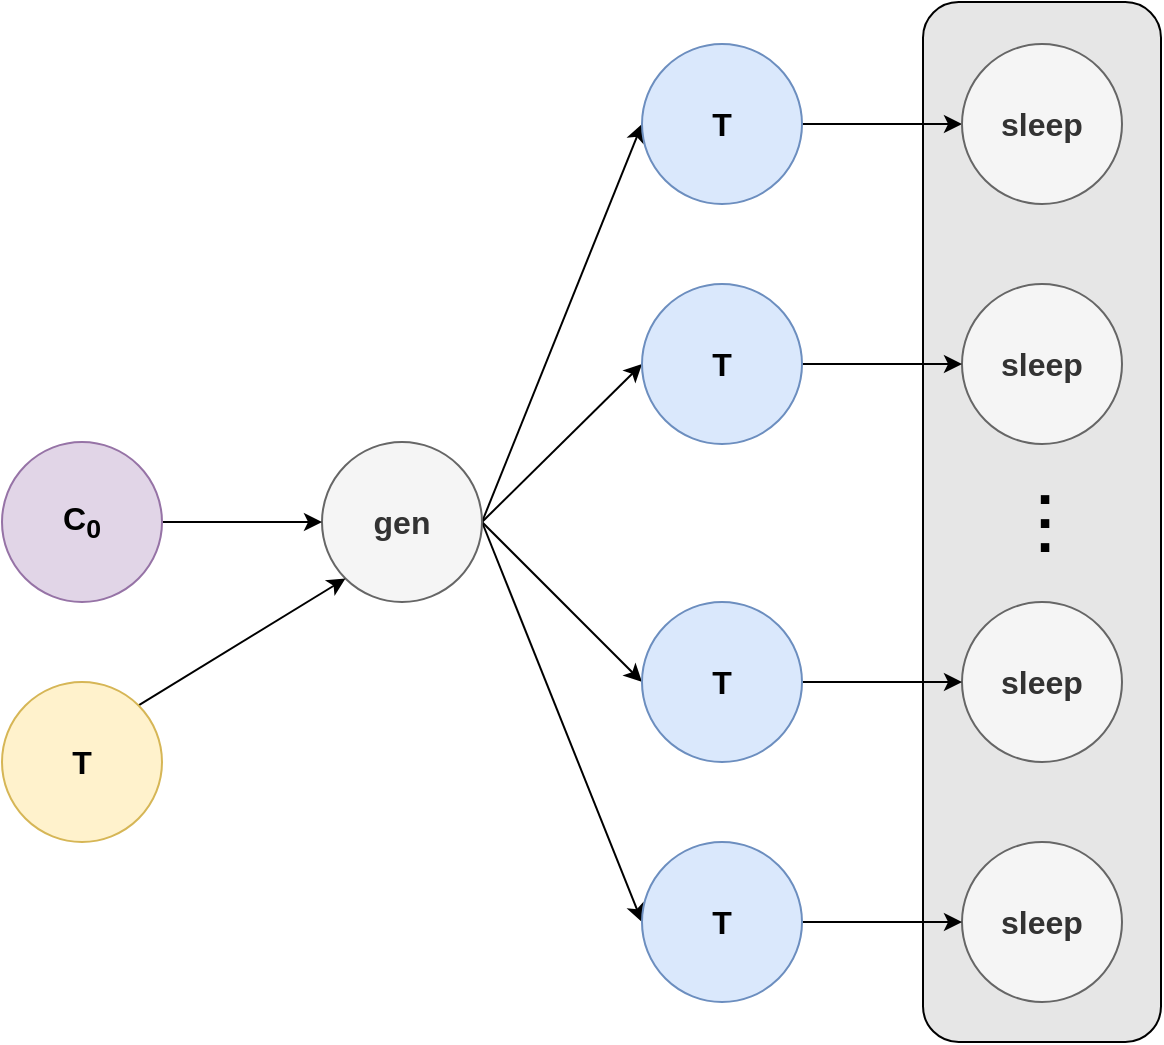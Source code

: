 <mxfile version="20.1.1" type="device"><diagram name="Page-1" id="42789a77-a242-8287-6e28-9cd8cfd52e62"><mxGraphModel dx="946" dy="622" grid="1" gridSize="10" guides="1" tooltips="1" connect="1" arrows="1" fold="1" page="1" pageScale="1" pageWidth="1100" pageHeight="850" background="none" math="0" shadow="0"><root><mxCell id="0"/><mxCell id="1" parent="0"/><mxCell id="Tgka11NHpb62k_yVFh5V-1" value="" style="rounded=1;whiteSpace=wrap;html=1;fillColor=#E6E6E6;" parent="1" vertex="1"><mxGeometry x="500.5" y="20" width="119" height="520" as="geometry"/></mxCell><mxCell id="jKujIQmag5THRmSHXAdi-6" style="rounded=0;orthogonalLoop=1;jettySize=auto;html=1;exitX=1;exitY=0.5;exitDx=0;exitDy=0;entryX=0;entryY=0.5;entryDx=0;entryDy=0;" parent="1" source="RXzZ0kTApku4aT5u5Mq1-4" target="jKujIQmag5THRmSHXAdi-3" edge="1"><mxGeometry relative="1" as="geometry"/></mxCell><mxCell id="vXB3NX6k4Qioi0gC9jHX-7" style="rounded=0;orthogonalLoop=1;jettySize=auto;html=1;exitX=1;exitY=0.5;exitDx=0;exitDy=0;entryX=0;entryY=0.5;entryDx=0;entryDy=0;" edge="1" parent="1" source="RXzZ0kTApku4aT5u5Mq1-4" target="vXB3NX6k4Qioi0gC9jHX-1"><mxGeometry relative="1" as="geometry"/></mxCell><mxCell id="vXB3NX6k4Qioi0gC9jHX-8" style="edgeStyle=none;rounded=0;orthogonalLoop=1;jettySize=auto;html=1;exitX=1;exitY=0.5;exitDx=0;exitDy=0;entryX=0;entryY=0.5;entryDx=0;entryDy=0;" edge="1" parent="1" source="RXzZ0kTApku4aT5u5Mq1-4" target="vXB3NX6k4Qioi0gC9jHX-3"><mxGeometry relative="1" as="geometry"/></mxCell><mxCell id="vXB3NX6k4Qioi0gC9jHX-9" style="edgeStyle=none;rounded=0;orthogonalLoop=1;jettySize=auto;html=1;exitX=1;exitY=0.5;exitDx=0;exitDy=0;entryX=0;entryY=0.5;entryDx=0;entryDy=0;" edge="1" parent="1" source="RXzZ0kTApku4aT5u5Mq1-4" target="vXB3NX6k4Qioi0gC9jHX-5"><mxGeometry relative="1" as="geometry"/></mxCell><mxCell id="RXzZ0kTApku4aT5u5Mq1-4" value="&lt;font size=&quot;3&quot;&gt;&lt;b&gt;gen&lt;/b&gt;&lt;/font&gt;" style="ellipse;whiteSpace=wrap;html=1;fillColor=#f5f5f5;strokeColor=#666666;fontColor=#333333;" parent="1" vertex="1"><mxGeometry x="200" y="240" width="80" height="80" as="geometry"/></mxCell><mxCell id="RXzZ0kTApku4aT5u5Mq1-8" value="" style="endArrow=classic;html=1;rounded=0;fontSize=16;exitX=1;exitY=0.5;exitDx=0;exitDy=0;entryX=0;entryY=0.5;entryDx=0;entryDy=0;" parent="1" source="jKujIQmag5THRmSHXAdi-4" target="RXzZ0kTApku4aT5u5Mq1-4" edge="1"><mxGeometry width="50" height="50" relative="1" as="geometry"><mxPoint x="160" y="280" as="sourcePoint"/><mxPoint x="160" y="280" as="targetPoint"/></mxGeometry></mxCell><mxCell id="jKujIQmag5THRmSHXAdi-8" style="edgeStyle=none;rounded=0;orthogonalLoop=1;jettySize=auto;html=1;exitX=1;exitY=0.5;exitDx=0;exitDy=0;fontSize=16;entryX=0;entryY=0.5;entryDx=0;entryDy=0;" parent="1" source="jKujIQmag5THRmSHXAdi-3" target="19vW_l4FJk1YyFh2GEG--7" edge="1"><mxGeometry relative="1" as="geometry"><mxPoint x="520" y="120" as="targetPoint"/></mxGeometry></mxCell><mxCell id="jKujIQmag5THRmSHXAdi-3" value="&lt;font size=&quot;3&quot;&gt;&lt;b&gt;T&lt;/b&gt;&lt;/font&gt;" style="ellipse;whiteSpace=wrap;html=1;fillColor=#dae8fc;strokeColor=#6c8ebf;" parent="1" vertex="1"><mxGeometry x="360" y="41" width="80" height="80" as="geometry"/></mxCell><mxCell id="jKujIQmag5THRmSHXAdi-4" value="&lt;font size=&quot;3&quot;&gt;&lt;b&gt;C&lt;sub&gt;0&lt;/sub&gt;&lt;/b&gt;&lt;/font&gt;" style="ellipse;whiteSpace=wrap;html=1;fillColor=#e1d5e7;strokeColor=#9673a6;" parent="1" vertex="1"><mxGeometry x="40" y="240" width="80" height="80" as="geometry"/></mxCell><mxCell id="19vW_l4FJk1YyFh2GEG--7" value="&lt;font size=&quot;3&quot;&gt;&lt;b&gt;sleep&lt;/b&gt;&lt;/font&gt;" style="ellipse;whiteSpace=wrap;html=1;fillColor=#f5f5f5;strokeColor=#666666;fontColor=#333333;" parent="1" vertex="1"><mxGeometry x="520" y="41" width="80" height="80" as="geometry"/></mxCell><mxCell id="19vW_l4FJk1YyFh2GEG--8" value="&lt;font size=&quot;3&quot;&gt;&lt;b&gt;sleep&lt;/b&gt;&lt;/font&gt;" style="ellipse;whiteSpace=wrap;html=1;fillColor=#f5f5f5;strokeColor=#666666;fontColor=#333333;" parent="1" vertex="1"><mxGeometry x="520" y="161" width="80" height="80" as="geometry"/></mxCell><mxCell id="19vW_l4FJk1YyFh2GEG--10" value="&lt;font size=&quot;3&quot;&gt;&lt;b&gt;sleep&lt;/b&gt;&lt;/font&gt;" style="ellipse;whiteSpace=wrap;html=1;fillColor=#f5f5f5;strokeColor=#666666;fontColor=#333333;" parent="1" vertex="1"><mxGeometry x="520" y="320" width="80" height="80" as="geometry"/></mxCell><mxCell id="19vW_l4FJk1YyFh2GEG--11" value="&lt;font size=&quot;3&quot;&gt;&lt;b&gt;sleep&lt;/b&gt;&lt;/font&gt;" style="ellipse;whiteSpace=wrap;html=1;fillColor=#f5f5f5;strokeColor=#666666;fontColor=#333333;" parent="1" vertex="1"><mxGeometry x="520" y="440" width="80" height="80" as="geometry"/></mxCell><mxCell id="19vW_l4FJk1YyFh2GEG--14" value="&lt;p style=&quot;line-height: 0.4;&quot;&gt;&lt;b&gt;.&lt;br&gt;.&lt;br&gt;.&lt;/b&gt;&lt;/p&gt;" style="text;html=1;align=center;verticalAlign=middle;resizable=0;points=[];autosize=1;strokeColor=none;fillColor=none;fontSize=30;" parent="1" vertex="1"><mxGeometry x="546" y="217" width="30" height="110" as="geometry"/></mxCell><mxCell id="vXB3NX6k4Qioi0gC9jHX-2" value="" style="edgeStyle=orthogonalEdgeStyle;rounded=0;orthogonalLoop=1;jettySize=auto;html=1;entryX=0;entryY=0.5;entryDx=0;entryDy=0;" edge="1" parent="1" source="vXB3NX6k4Qioi0gC9jHX-1" target="19vW_l4FJk1YyFh2GEG--8"><mxGeometry relative="1" as="geometry"/></mxCell><mxCell id="vXB3NX6k4Qioi0gC9jHX-1" value="&lt;font size=&quot;3&quot;&gt;&lt;b&gt;T&lt;/b&gt;&lt;/font&gt;" style="ellipse;whiteSpace=wrap;html=1;fillColor=#dae8fc;strokeColor=#6c8ebf;" vertex="1" parent="1"><mxGeometry x="360" y="161" width="80" height="80" as="geometry"/></mxCell><mxCell id="vXB3NX6k4Qioi0gC9jHX-4" style="edgeStyle=orthogonalEdgeStyle;rounded=0;orthogonalLoop=1;jettySize=auto;html=1;exitX=1;exitY=0.5;exitDx=0;exitDy=0;entryX=0;entryY=0.5;entryDx=0;entryDy=0;" edge="1" parent="1" source="vXB3NX6k4Qioi0gC9jHX-3" target="19vW_l4FJk1YyFh2GEG--10"><mxGeometry relative="1" as="geometry"/></mxCell><mxCell id="vXB3NX6k4Qioi0gC9jHX-3" value="&lt;font size=&quot;3&quot;&gt;&lt;b&gt;T&lt;/b&gt;&lt;/font&gt;" style="ellipse;whiteSpace=wrap;html=1;fillColor=#dae8fc;strokeColor=#6c8ebf;" vertex="1" parent="1"><mxGeometry x="360" y="320" width="80" height="80" as="geometry"/></mxCell><mxCell id="vXB3NX6k4Qioi0gC9jHX-6" style="edgeStyle=orthogonalEdgeStyle;rounded=0;orthogonalLoop=1;jettySize=auto;html=1;exitX=1;exitY=0.5;exitDx=0;exitDy=0;entryX=0;entryY=0.5;entryDx=0;entryDy=0;" edge="1" parent="1" source="vXB3NX6k4Qioi0gC9jHX-5" target="19vW_l4FJk1YyFh2GEG--11"><mxGeometry relative="1" as="geometry"/></mxCell><mxCell id="vXB3NX6k4Qioi0gC9jHX-5" value="&lt;font size=&quot;3&quot;&gt;&lt;b&gt;T&lt;/b&gt;&lt;/font&gt;" style="ellipse;whiteSpace=wrap;html=1;fillColor=#dae8fc;strokeColor=#6c8ebf;" vertex="1" parent="1"><mxGeometry x="360" y="440" width="80" height="80" as="geometry"/></mxCell><mxCell id="vXB3NX6k4Qioi0gC9jHX-11" style="edgeStyle=none;rounded=0;orthogonalLoop=1;jettySize=auto;html=1;exitX=1;exitY=0;exitDx=0;exitDy=0;entryX=0;entryY=1;entryDx=0;entryDy=0;" edge="1" parent="1" source="vXB3NX6k4Qioi0gC9jHX-10" target="RXzZ0kTApku4aT5u5Mq1-4"><mxGeometry relative="1" as="geometry"/></mxCell><mxCell id="vXB3NX6k4Qioi0gC9jHX-10" value="&lt;font size=&quot;3&quot;&gt;&lt;b&gt;T&lt;/b&gt;&lt;/font&gt;" style="ellipse;whiteSpace=wrap;html=1;fillColor=#fff2cc;strokeColor=#d6b656;" vertex="1" parent="1"><mxGeometry x="40" y="360" width="80" height="80" as="geometry"/></mxCell></root></mxGraphModel></diagram></mxfile>